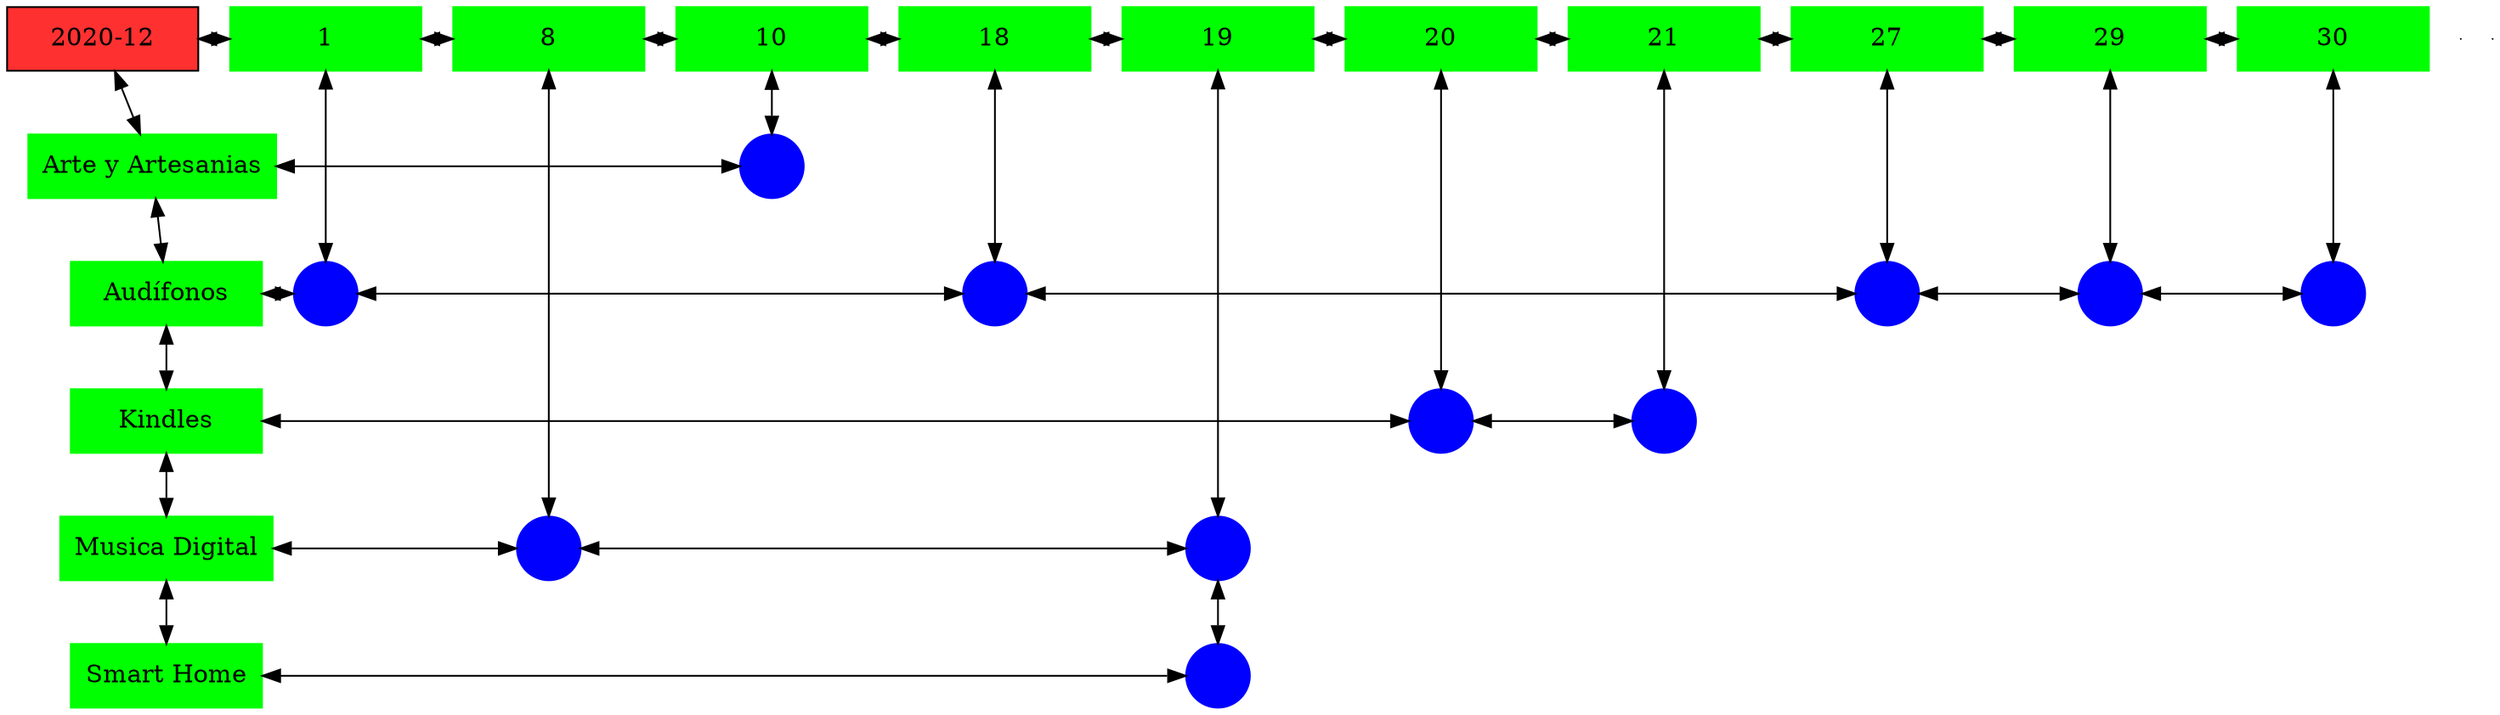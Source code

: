 digraph G{
node[shape="box"];
nodeMt[ label = "2020-12", width = 1.5, style = filled, fillcolor = firebrick1, group = 1 ];
e0[ shape = point, width = 0 ];
e1[ shape = point, width = 0 ];
node0xc001f93c20[label="1",color=green,style =filled,width = 1.5 group=1];
nodeMt->node0xc001f93c20[dir="both"];
{rank=same;nodeMt;node0xc001f93c20;}
node0xc0022bc2d0[label="8",color=green,style =filled,width = 1.5 group=8];
node0xc001f93c20->node0xc0022bc2d0[dir="both"];
{rank=same;node0xc001f93c20;node0xc0022bc2d0;}
node0xc001f04eb0[label="10",color=green,style =filled,width = 1.5 group=10];
node0xc0022bc2d0->node0xc001f04eb0[dir="both"];
{rank=same;node0xc0022bc2d0;node0xc001f04eb0;}
node0xc002148910[label="18",color=green,style =filled,width = 1.5 group=18];
node0xc001f04eb0->node0xc002148910[dir="both"];
{rank=same;node0xc001f04eb0;node0xc002148910;}
node0xc00200fe00[label="19",color=green,style =filled,width = 1.5 group=19];
node0xc002148910->node0xc00200fe00[dir="both"];
{rank=same;node0xc002148910;node0xc00200fe00;}
node0xc00218ec80[label="20",color=green,style =filled,width = 1.5 group=20];
node0xc00200fe00->node0xc00218ec80[dir="both"];
{rank=same;node0xc00200fe00;node0xc00218ec80;}
node0xc001ff3950[label="21",color=green,style =filled,width = 1.5 group=21];
node0xc00218ec80->node0xc001ff3950[dir="both"];
{rank=same;node0xc00218ec80;node0xc001ff3950;}
node0xc001edaff0[label="27",color=green,style =filled,width = 1.5 group=27];
node0xc001ff3950->node0xc001edaff0[dir="both"];
{rank=same;node0xc001ff3950;node0xc001edaff0;}
node0xc001edaaa0[label="29",color=green,style =filled,width = 1.5 group=29];
node0xc001edaff0->node0xc001edaaa0[dir="both"];
{rank=same;node0xc001edaff0;node0xc001edaaa0;}
node0xc001f78320[label="30",color=green,style =filled,width = 1.5 group=30];
node0xc001edaaa0->node0xc001f78320[dir="both"];
{rank=same;node0xc001edaaa0;node0xc001f78320;}
node0xc001f04e60[label="Arte y Artesanias",color=green,style =filled width = 1.5 group=1];
node0xc00216dc80[label="",color=blue,style =filled, width = 0.5 group=10 shape=circle];
node0xc001f04e60->node0xc00216dc80[dir="both"];
{rank=same;node0xc001f04e60;node0xc00216dc80;}
node0xc001edaa50[label="Audífonos",color=green,style =filled width = 1.5 group=1];
node0xc001f98600[label="",color=blue,style =filled, width = 0.5 group=1 shape=circle];
node0xc001edaa50->node0xc001f98600[dir="both"];
{rank=same;node0xc001edaa50;node0xc001f98600;}
node0xc00213f300[label="",color=blue,style =filled, width = 0.5 group=18 shape=circle];
node0xc001f98600->node0xc00213f300[dir="both"];
{rank=same;node0xc00213f300;node0xc001f98600;}
node0xc001ed3700[label="",color=blue,style =filled, width = 0.5 group=27 shape=circle];
node0xc00213f300->node0xc001ed3700[dir="both"];
{rank=same;node0xc001ed3700;node0xc00213f300;}
node0xc001ed3400[label="",color=blue,style =filled, width = 0.5 group=29 shape=circle];
node0xc001ed3700->node0xc001ed3400[dir="both"];
{rank=same;node0xc001ed3400;node0xc001ed3700;}
node0xc001f70c80[label="",color=blue,style =filled, width = 0.5 group=30 shape=circle];
node0xc001ed3400->node0xc001f70c80[dir="both"];
{rank=same;node0xc001f70c80;node0xc001ed3400;}
node0xc001ff3900[label="Kindles",color=green,style =filled width = 1.5 group=1];
node0xc002198100[label="",color=blue,style =filled, width = 0.5 group=20 shape=circle];
node0xc001ff3900->node0xc002198100[dir="both"];
{rank=same;node0xc001ff3900;node0xc002198100;}
node0xc001ff8a00[label="",color=blue,style =filled, width = 0.5 group=21 shape=circle];
node0xc002198100->node0xc001ff8a00[dir="both"];
{rank=same;node0xc001ff8a00;node0xc002198100;}
node0xc0021365f0[label="Musica Digital",color=green,style =filled width = 1.5 group=1];
node0xc0022b1480[label="",color=blue,style =filled, width = 0.5 group=8 shape=circle];
node0xc0021365f0->node0xc0022b1480[dir="both"];
{rank=same;node0xc0021365f0;node0xc0022b1480;}
node0xc00212b780[label="",color=blue,style =filled, width = 0.5 group=19 shape=circle];
node0xc0022b1480->node0xc00212b780[dir="both"];
{rank=same;node0xc00212b780;node0xc0022b1480;}
node0xc00200fdb0[label="Smart Home",color=green,style =filled width = 1.5 group=1];
node0xc00200dc80[label="",color=blue,style =filled, width = 0.5 group=19 shape=circle];
node0xc00200fdb0->node0xc00200dc80[dir="both"];
{rank=same;node0xc00200fdb0;node0xc00200dc80;}
node0xc001f93c20->node0xc001f98600[dir="both"];
node0xc0022bc2d0->node0xc0022b1480[dir="both"];
node0xc001f04eb0->node0xc00216dc80[dir="both"];
node0xc002148910->node0xc00213f300[dir="both"];
node0xc00200fe00->node0xc00212b780[dir="both"];
node0xc00212b780->node0xc00200dc80[dir="both"];
node0xc00218ec80->node0xc002198100[dir="both"];
node0xc001ff3950->node0xc001ff8a00[dir="both"];
node0xc001edaff0->node0xc001ed3700[dir="both"];
node0xc001edaaa0->node0xc001ed3400[dir="both"];
node0xc001f78320->node0xc001f70c80[dir="both"];
nodeMt->node0xc001f04e60[dir="both"];
node0xc001f04e60->node0xc001edaa50[dir="both"];
node0xc001edaa50->node0xc001ff3900[dir="both"];
node0xc001ff3900->node0xc0021365f0[dir="both"];
node0xc0021365f0->node0xc00200fdb0[dir="both"];
}

